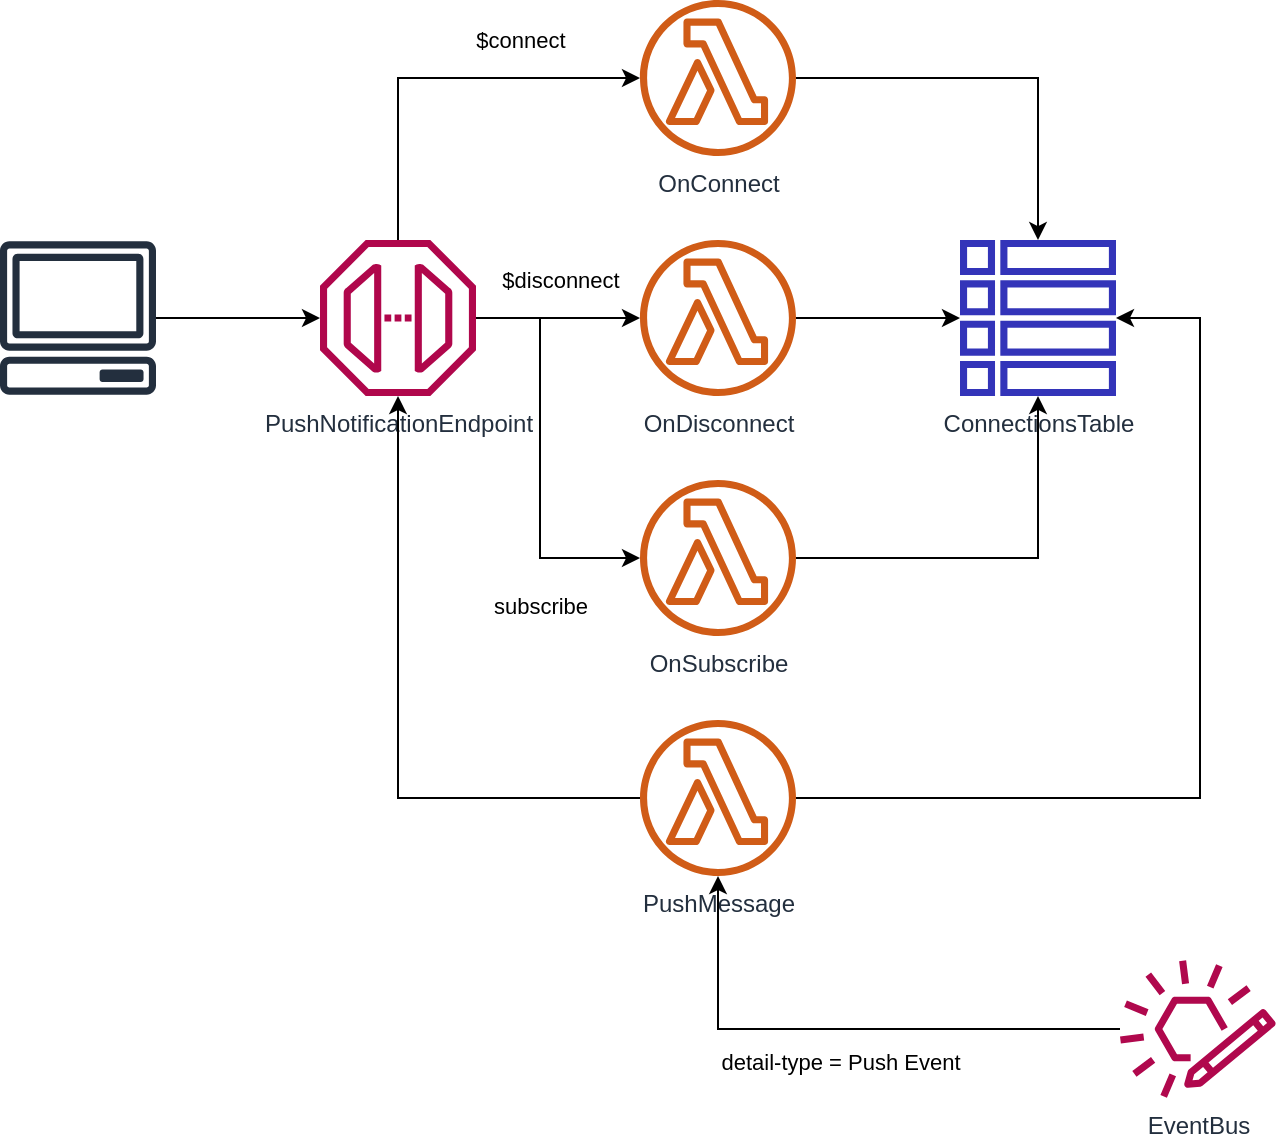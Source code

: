 <mxfile compressed="false">
    <diagram id="JkeCzRaAXA9yDT0niHJ5" name="API">
        <mxGraphModel dx="1644" dy="800" grid="0" gridSize="10" guides="1" tooltips="1" connect="1" arrows="1" fold="1" page="1" pageScale="1" pageWidth="1400" pageHeight="850" background="#FFFFFF" math="0" shadow="0">
            <root>
                <mxCell id="0"/>
                <mxCell id="1" parent="0"/>
                <mxCell id="k7aemHpgfqK2G6UQP_n8-5" value="ConnectionsTable" style="outlineConnect=0;fontColor=#232F3E;gradientColor=none;fillColor=#3334B9;strokeColor=none;dashed=0;verticalLabelPosition=bottom;verticalAlign=top;align=center;html=1;fontSize=12;fontStyle=0;aspect=fixed;pointerEvents=1;shape=mxgraph.aws4.table;" parent="1" vertex="1">
                    <mxGeometry x="520" y="280" width="78" height="78" as="geometry"/>
                </mxCell>
                <mxCell id="JZLs2FqF0W2ko9GQ3f_p-9" style="edgeStyle=orthogonalEdgeStyle;rounded=0;orthogonalLoop=1;jettySize=auto;html=1;startArrow=none;startFill=0;strokeColor=#000000;" parent="1" source="k7aemHpgfqK2G6UQP_n8-33" target="k7aemHpgfqK2G6UQP_n8-15" edge="1">
                    <mxGeometry relative="1" as="geometry">
                        <mxPoint x="278" y="439" as="sourcePoint"/>
                    </mxGeometry>
                </mxCell>
                <mxCell id="3" value="$disconnect" style="edgeLabel;html=1;align=center;verticalAlign=middle;resizable=0;points=[];fontColor=#000000;labelBackgroundColor=none;" parent="JZLs2FqF0W2ko9GQ3f_p-9" vertex="1" connectable="0">
                    <mxGeometry x="0.455" y="1" relative="1" as="geometry">
                        <mxPoint x="-18" y="-18" as="offset"/>
                    </mxGeometry>
                </mxCell>
                <mxCell id="JZLs2FqF0W2ko9GQ3f_p-10" style="edgeStyle=orthogonalEdgeStyle;rounded=0;orthogonalLoop=1;jettySize=auto;html=1;startArrow=none;startFill=0;strokeColor=#000000;" parent="1" source="k7aemHpgfqK2G6UQP_n8-33" target="k7aemHpgfqK2G6UQP_n8-19" edge="1">
                    <mxGeometry relative="1" as="geometry">
                        <mxPoint x="278" y="559" as="sourcePoint"/>
                        <Array as="points">
                            <mxPoint x="310" y="319"/>
                            <mxPoint x="310" y="439"/>
                        </Array>
                    </mxGeometry>
                </mxCell>
                <mxCell id="4" value="subscribe" style="edgeLabel;html=1;align=center;verticalAlign=middle;resizable=0;points=[];fontColor=#000000;labelBackgroundColor=none;" parent="JZLs2FqF0W2ko9GQ3f_p-10" vertex="1" connectable="0">
                    <mxGeometry x="0.335" y="-1" relative="1" as="geometry">
                        <mxPoint x="1" y="41" as="offset"/>
                    </mxGeometry>
                </mxCell>
                <mxCell id="JZLs2FqF0W2ko9GQ3f_p-12" style="edgeStyle=orthogonalEdgeStyle;rounded=0;orthogonalLoop=1;jettySize=auto;html=1;startArrow=none;startFill=0;strokeColor=#000000;" parent="1" source="k7aemHpgfqK2G6UQP_n8-15" target="k7aemHpgfqK2G6UQP_n8-5" edge="1">
                    <mxGeometry relative="1" as="geometry"/>
                </mxCell>
                <mxCell id="k7aemHpgfqK2G6UQP_n8-15" value="OnDisconnect" style="outlineConnect=0;fontColor=#232F3E;gradientColor=none;fillColor=#D05C17;strokeColor=none;dashed=0;verticalLabelPosition=bottom;verticalAlign=top;align=center;html=1;fontSize=12;fontStyle=0;aspect=fixed;pointerEvents=1;shape=mxgraph.aws4.lambda_function;" parent="1" vertex="1">
                    <mxGeometry x="360" y="280" width="78" height="78" as="geometry"/>
                </mxCell>
                <mxCell id="JZLs2FqF0W2ko9GQ3f_p-11" style="edgeStyle=orthogonalEdgeStyle;rounded=0;orthogonalLoop=1;jettySize=auto;html=1;startArrow=none;startFill=0;strokeColor=#000000;" parent="1" source="k7aemHpgfqK2G6UQP_n8-19" target="k7aemHpgfqK2G6UQP_n8-5" edge="1">
                    <mxGeometry relative="1" as="geometry"/>
                </mxCell>
                <mxCell id="k7aemHpgfqK2G6UQP_n8-19" value="OnSubscribe" style="outlineConnect=0;fontColor=#232F3E;gradientColor=none;fillColor=#D05C17;strokeColor=none;dashed=0;verticalLabelPosition=bottom;verticalAlign=top;align=center;html=1;fontSize=12;fontStyle=0;aspect=fixed;pointerEvents=1;shape=mxgraph.aws4.lambda_function;" parent="1" vertex="1">
                    <mxGeometry x="360" y="400" width="78" height="78" as="geometry"/>
                </mxCell>
                <mxCell id="JZLs2FqF0W2ko9GQ3f_p-5" style="edgeStyle=orthogonalEdgeStyle;rounded=0;orthogonalLoop=1;jettySize=auto;html=1;startArrow=none;startFill=0;strokeColor=#000000;" parent="1" source="k7aemHpgfqK2G6UQP_n8-28" target="k7aemHpgfqK2G6UQP_n8-33" edge="1">
                    <mxGeometry relative="1" as="geometry"/>
                </mxCell>
                <mxCell id="k7aemHpgfqK2G6UQP_n8-28" value="" style="outlineConnect=0;fontColor=#232F3E;gradientColor=none;fillColor=#232F3E;strokeColor=none;dashed=0;verticalLabelPosition=bottom;verticalAlign=top;align=center;html=1;fontSize=12;fontStyle=0;pointerEvents=1;shape=mxgraph.aws4.client;" parent="1" vertex="1">
                    <mxGeometry x="40" y="280" width="78" height="78" as="geometry"/>
                </mxCell>
                <mxCell id="k7aemHpgfqK2G6UQP_n8-31" value="&lt;span style=&quot;text-align: left&quot;&gt;OnConnect&lt;/span&gt;" style="outlineConnect=0;fontColor=#232F3E;gradientColor=none;fillColor=#D05C17;strokeColor=none;dashed=0;verticalLabelPosition=bottom;verticalAlign=top;align=center;html=1;fontSize=12;fontStyle=0;aspect=fixed;pointerEvents=1;shape=mxgraph.aws4.lambda_function;" parent="1" vertex="1">
                    <mxGeometry x="360" y="160" width="78" height="78" as="geometry"/>
                </mxCell>
                <mxCell id="JZLs2FqF0W2ko9GQ3f_p-6" value="$connect" style="edgeStyle=orthogonalEdgeStyle;rounded=0;orthogonalLoop=1;jettySize=auto;html=1;startArrow=none;startFill=0;strokeColor=#000000;labelBackgroundColor=none;fontColor=#000000;" parent="1" source="k7aemHpgfqK2G6UQP_n8-33" target="k7aemHpgfqK2G6UQP_n8-31" edge="1">
                    <mxGeometry x="0.406" y="19" relative="1" as="geometry">
                        <Array as="points">
                            <mxPoint x="239" y="199"/>
                        </Array>
                        <mxPoint as="offset"/>
                    </mxGeometry>
                </mxCell>
                <mxCell id="k7aemHpgfqK2G6UQP_n8-33" value="PushNotificationEndpoint" style="outlineConnect=0;fontColor=#232F3E;gradientColor=none;fillColor=#b0074c;strokeColor=none;dashed=0;verticalLabelPosition=bottom;verticalAlign=top;align=center;html=1;fontSize=12;fontStyle=0;aspect=fixed;pointerEvents=1;shape=mxgraph.aws4.endpoint;" parent="1" vertex="1">
                    <mxGeometry x="200" y="280" width="78" height="78" as="geometry"/>
                </mxCell>
                <mxCell id="JZLs2FqF0W2ko9GQ3f_p-20" style="edgeStyle=orthogonalEdgeStyle;rounded=0;orthogonalLoop=1;jettySize=auto;html=1;startArrow=none;startFill=0;strokeColor=#000000;" parent="1" source="JZLs2FqF0W2ko9GQ3f_p-17" target="k7aemHpgfqK2G6UQP_n8-33" edge="1">
                    <mxGeometry relative="1" as="geometry">
                        <mxPoint x="278" y="679" as="sourcePoint"/>
                    </mxGeometry>
                </mxCell>
                <mxCell id="JZLs2FqF0W2ko9GQ3f_p-17" value="PushMessage" style="outlineConnect=0;fontColor=#232F3E;gradientColor=none;fillColor=#D05C17;strokeColor=none;dashed=0;verticalLabelPosition=bottom;verticalAlign=top;align=center;html=1;fontSize=12;fontStyle=0;aspect=fixed;pointerEvents=1;shape=mxgraph.aws4.lambda_function;" parent="1" vertex="1">
                    <mxGeometry x="360" y="520" width="78" height="78" as="geometry"/>
                </mxCell>
                <mxCell id="5" style="edgeStyle=orthogonalEdgeStyle;rounded=0;orthogonalLoop=1;jettySize=auto;html=1;startArrow=none;startFill=0;strokeColor=#000000;" parent="1" source="k7aemHpgfqK2G6UQP_n8-31" target="k7aemHpgfqK2G6UQP_n8-5" edge="1">
                    <mxGeometry relative="1" as="geometry">
                        <mxPoint x="447.999" y="449" as="sourcePoint"/>
                        <mxPoint x="530" y="449" as="targetPoint"/>
                    </mxGeometry>
                </mxCell>
                <mxCell id="U6gjtYL4JbJGZCzFJInC-8" style="edgeStyle=orthogonalEdgeStyle;rounded=0;orthogonalLoop=1;jettySize=auto;html=1;startArrow=none;startFill=0;strokeColor=#000000;" edge="1" parent="1" source="JZLs2FqF0W2ko9GQ3f_p-17" target="k7aemHpgfqK2G6UQP_n8-5">
                    <mxGeometry relative="1" as="geometry">
                        <mxPoint x="447.999" y="449" as="sourcePoint"/>
                        <mxPoint x="569" y="367.999" as="targetPoint"/>
                        <Array as="points">
                            <mxPoint x="640" y="559"/>
                            <mxPoint x="640" y="319"/>
                        </Array>
                    </mxGeometry>
                </mxCell>
                <mxCell id="U6gjtYL4JbJGZCzFJInC-9" value="EventBus" style="sketch=0;outlineConnect=0;fontColor=#232F3E;gradientColor=none;fillColor=#B0084D;strokeColor=none;dashed=0;verticalLabelPosition=bottom;verticalAlign=top;align=center;html=1;fontSize=12;fontStyle=0;aspect=fixed;pointerEvents=1;shape=mxgraph.aws4.eventbridge_custom_event_bus_resource;" vertex="1" parent="1">
                    <mxGeometry x="600" y="640" width="78" height="69" as="geometry"/>
                </mxCell>
                <mxCell id="U6gjtYL4JbJGZCzFJInC-10" style="edgeStyle=orthogonalEdgeStyle;rounded=0;orthogonalLoop=1;jettySize=auto;html=1;startArrow=none;startFill=0;strokeColor=#000000;" edge="1" parent="1" source="U6gjtYL4JbJGZCzFJInC-9" target="JZLs2FqF0W2ko9GQ3f_p-17">
                    <mxGeometry relative="1" as="geometry">
                        <mxPoint x="447.999" y="569" as="sourcePoint"/>
                        <mxPoint x="608" y="329" as="targetPoint"/>
                    </mxGeometry>
                </mxCell>
                <mxCell id="U6gjtYL4JbJGZCzFJInC-11" value="detail-type&amp;nbsp;=&amp;nbsp;Push Event" style="edgeLabel;html=1;align=center;verticalAlign=middle;resizable=0;points=[];fontColor=#000000;labelBackgroundColor=none;" vertex="1" connectable="0" parent="U6gjtYL4JbJGZCzFJInC-10">
                    <mxGeometry x="-0.128" y="2" relative="1" as="geometry">
                        <mxPoint x="-19" y="14" as="offset"/>
                    </mxGeometry>
                </mxCell>
            </root>
        </mxGraphModel>
    </diagram>
</mxfile>